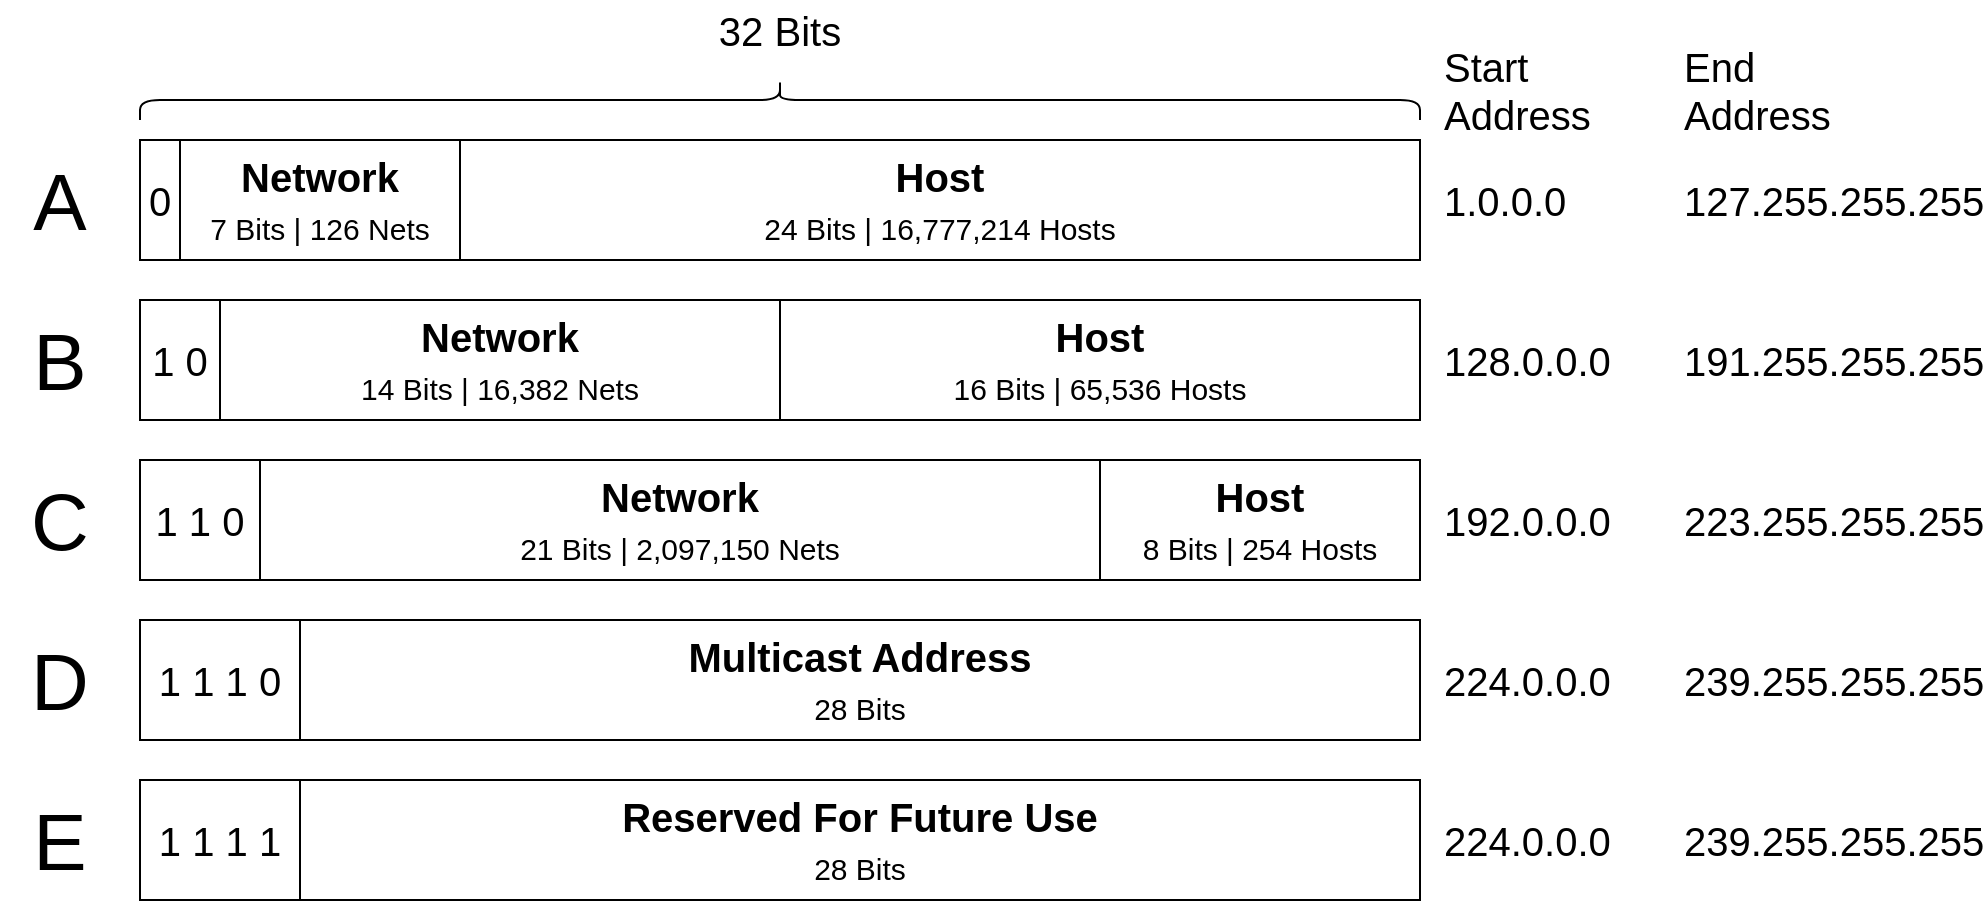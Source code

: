 <mxfile>
    <diagram id="Qm6dhsPVqNnUvjSRVTvs" name="Page-1">
        <mxGraphModel dx="1332" dy="1782" grid="1" gridSize="10" guides="1" tooltips="1" connect="1" arrows="1" fold="1" page="1" pageScale="1" pageWidth="850" pageHeight="1100" math="0" shadow="0">
            <root>
                <mxCell id="0"/>
                <mxCell id="1" parent="0"/>
                <mxCell id="2" value="A" style="text;html=1;strokeColor=none;fillColor=none;align=center;verticalAlign=middle;whiteSpace=wrap;rounded=0;fontSize=40;" vertex="1" parent="1">
                    <mxGeometry x="50" y="95" width="60" height="30" as="geometry"/>
                </mxCell>
                <mxCell id="7" value="0" style="rounded=0;whiteSpace=wrap;html=1;fontSize=20;strokeColor=#000000;" vertex="1" parent="1">
                    <mxGeometry x="120" y="80" width="20" height="60" as="geometry"/>
                </mxCell>
                <mxCell id="8" value="&lt;b&gt;Network&lt;/b&gt;&lt;br&gt;&lt;font style=&quot;font-size: 15px&quot;&gt;7 Bits | 126 Nets&lt;/font&gt;" style="rounded=0;whiteSpace=wrap;html=1;fontSize=20;strokeColor=#000000;" vertex="1" parent="1">
                    <mxGeometry x="140" y="80" width="140" height="60" as="geometry"/>
                </mxCell>
                <mxCell id="9" value="&lt;b&gt;Host&lt;/b&gt;&lt;br&gt;&lt;font style=&quot;font-size: 15px&quot;&gt;24 Bits | 16,777,214 Hosts&lt;/font&gt;" style="rounded=0;whiteSpace=wrap;html=1;fontSize=20;strokeColor=#000000;" vertex="1" parent="1">
                    <mxGeometry x="280" y="80" width="480" height="60" as="geometry"/>
                </mxCell>
                <mxCell id="10" value="1.0.0.0" style="text;html=1;strokeColor=none;fillColor=none;align=left;verticalAlign=middle;whiteSpace=wrap;rounded=0;fontSize=20;" vertex="1" parent="1">
                    <mxGeometry x="770" y="95" width="80" height="30" as="geometry"/>
                </mxCell>
                <mxCell id="11" value="127.255.255.255" style="text;html=1;strokeColor=none;fillColor=none;align=left;verticalAlign=middle;whiteSpace=wrap;rounded=0;fontSize=20;" vertex="1" parent="1">
                    <mxGeometry x="890" y="95" width="120" height="30" as="geometry"/>
                </mxCell>
                <mxCell id="12" value="B" style="text;html=1;strokeColor=none;fillColor=none;align=center;verticalAlign=middle;whiteSpace=wrap;rounded=0;fontSize=40;" vertex="1" parent="1">
                    <mxGeometry x="50" y="175" width="60" height="30" as="geometry"/>
                </mxCell>
                <mxCell id="13" value="1 0" style="rounded=0;whiteSpace=wrap;html=1;fontSize=20;strokeColor=#000000;" vertex="1" parent="1">
                    <mxGeometry x="120" y="160" width="40" height="60" as="geometry"/>
                </mxCell>
                <mxCell id="14" value="&lt;b&gt;Network&lt;/b&gt;&lt;br&gt;&lt;font style=&quot;font-size: 15px&quot;&gt;14 Bits | 16,382 Nets&lt;/font&gt;" style="rounded=0;whiteSpace=wrap;html=1;fontSize=20;strokeColor=#000000;" vertex="1" parent="1">
                    <mxGeometry x="160" y="160" width="280" height="60" as="geometry"/>
                </mxCell>
                <mxCell id="15" value="&lt;b&gt;Host&lt;/b&gt;&lt;br&gt;&lt;font style=&quot;font-size: 15px&quot;&gt;16 Bits | 65,536 Hosts&lt;/font&gt;" style="rounded=0;whiteSpace=wrap;html=1;fontSize=20;strokeColor=#000000;" vertex="1" parent="1">
                    <mxGeometry x="440" y="160" width="320" height="60" as="geometry"/>
                </mxCell>
                <mxCell id="16" value="128.0.0.0" style="text;html=1;strokeColor=none;fillColor=none;align=left;verticalAlign=middle;whiteSpace=wrap;rounded=0;fontSize=20;" vertex="1" parent="1">
                    <mxGeometry x="770" y="175" width="80" height="30" as="geometry"/>
                </mxCell>
                <mxCell id="17" value="191.255.255.255" style="text;html=1;strokeColor=none;fillColor=none;align=left;verticalAlign=middle;whiteSpace=wrap;rounded=0;fontSize=20;" vertex="1" parent="1">
                    <mxGeometry x="890" y="175" width="120" height="30" as="geometry"/>
                </mxCell>
                <mxCell id="19" value="C" style="text;html=1;strokeColor=none;fillColor=none;align=center;verticalAlign=middle;whiteSpace=wrap;rounded=0;fontSize=40;" vertex="1" parent="1">
                    <mxGeometry x="50" y="255" width="60" height="30" as="geometry"/>
                </mxCell>
                <mxCell id="20" value="1 1 0" style="rounded=0;whiteSpace=wrap;html=1;fontSize=20;strokeColor=#000000;" vertex="1" parent="1">
                    <mxGeometry x="120" y="240" width="60" height="60" as="geometry"/>
                </mxCell>
                <mxCell id="21" value="&lt;b&gt;Network&lt;/b&gt;&lt;br&gt;&lt;font style=&quot;font-size: 15px&quot;&gt;21 Bits | 2,097,150 Nets&lt;/font&gt;" style="rounded=0;whiteSpace=wrap;html=1;fontSize=20;strokeColor=#000000;" vertex="1" parent="1">
                    <mxGeometry x="180" y="240" width="420" height="60" as="geometry"/>
                </mxCell>
                <mxCell id="22" value="&lt;b&gt;Host&lt;/b&gt;&lt;br&gt;&lt;font style=&quot;font-size: 15px&quot;&gt;8 Bits | 254 Hosts&lt;/font&gt;" style="rounded=0;whiteSpace=wrap;html=1;fontSize=20;strokeColor=#000000;" vertex="1" parent="1">
                    <mxGeometry x="600" y="240" width="160" height="60" as="geometry"/>
                </mxCell>
                <mxCell id="23" value="192.0.0.0" style="text;html=1;strokeColor=none;fillColor=none;align=left;verticalAlign=middle;whiteSpace=wrap;rounded=0;fontSize=20;" vertex="1" parent="1">
                    <mxGeometry x="770" y="255" width="80" height="30" as="geometry"/>
                </mxCell>
                <mxCell id="24" value="223.255.255.255" style="text;html=1;strokeColor=none;fillColor=none;align=left;verticalAlign=middle;whiteSpace=wrap;rounded=0;fontSize=20;" vertex="1" parent="1">
                    <mxGeometry x="890" y="255" width="120" height="30" as="geometry"/>
                </mxCell>
                <mxCell id="25" value="D" style="text;html=1;strokeColor=none;fillColor=none;align=center;verticalAlign=middle;whiteSpace=wrap;rounded=0;fontSize=40;" vertex="1" parent="1">
                    <mxGeometry x="50" y="335" width="60" height="30" as="geometry"/>
                </mxCell>
                <mxCell id="26" value="1 1 1 0" style="rounded=0;whiteSpace=wrap;html=1;fontSize=20;strokeColor=#000000;" vertex="1" parent="1">
                    <mxGeometry x="120" y="320" width="80" height="60" as="geometry"/>
                </mxCell>
                <mxCell id="27" value="&lt;b&gt;Multicast Address&lt;/b&gt;&lt;br&gt;&lt;font style=&quot;font-size: 15px&quot;&gt;28 Bits&lt;/font&gt;" style="rounded=0;whiteSpace=wrap;html=1;fontSize=20;strokeColor=#000000;" vertex="1" parent="1">
                    <mxGeometry x="200" y="320" width="560" height="60" as="geometry"/>
                </mxCell>
                <mxCell id="29" value="224.0.0.0" style="text;html=1;strokeColor=none;fillColor=none;align=left;verticalAlign=middle;whiteSpace=wrap;rounded=0;fontSize=20;" vertex="1" parent="1">
                    <mxGeometry x="770" y="335" width="80" height="30" as="geometry"/>
                </mxCell>
                <mxCell id="30" value="239.255.255.255" style="text;html=1;strokeColor=none;fillColor=none;align=left;verticalAlign=middle;whiteSpace=wrap;rounded=0;fontSize=20;" vertex="1" parent="1">
                    <mxGeometry x="890" y="335" width="120" height="30" as="geometry"/>
                </mxCell>
                <mxCell id="31" value="E" style="text;html=1;strokeColor=none;fillColor=none;align=center;verticalAlign=middle;whiteSpace=wrap;rounded=0;fontSize=40;" vertex="1" parent="1">
                    <mxGeometry x="50" y="415" width="60" height="30" as="geometry"/>
                </mxCell>
                <mxCell id="32" value="1 1 1 1" style="rounded=0;whiteSpace=wrap;html=1;fontSize=20;strokeColor=#000000;" vertex="1" parent="1">
                    <mxGeometry x="120" y="400" width="80" height="60" as="geometry"/>
                </mxCell>
                <mxCell id="33" value="&lt;b&gt;Reserved For Future Use&lt;/b&gt;&lt;br&gt;&lt;font style=&quot;font-size: 15px&quot;&gt;28 Bits&lt;/font&gt;" style="rounded=0;whiteSpace=wrap;html=1;fontSize=20;strokeColor=#000000;" vertex="1" parent="1">
                    <mxGeometry x="200" y="400" width="560" height="60" as="geometry"/>
                </mxCell>
                <mxCell id="34" value="224.0.0.0" style="text;html=1;strokeColor=none;fillColor=none;align=left;verticalAlign=middle;whiteSpace=wrap;rounded=0;fontSize=20;" vertex="1" parent="1">
                    <mxGeometry x="770" y="415" width="80" height="30" as="geometry"/>
                </mxCell>
                <mxCell id="35" value="239.255.255.255" style="text;html=1;strokeColor=none;fillColor=none;align=left;verticalAlign=middle;whiteSpace=wrap;rounded=0;fontSize=20;" vertex="1" parent="1">
                    <mxGeometry x="890" y="415" width="120" height="30" as="geometry"/>
                </mxCell>
                <mxCell id="36" value="Start Address" style="text;html=1;strokeColor=none;fillColor=none;align=left;verticalAlign=middle;whiteSpace=wrap;rounded=0;fontSize=20;" vertex="1" parent="1">
                    <mxGeometry x="770" y="40" width="80" height="30" as="geometry"/>
                </mxCell>
                <mxCell id="37" value="End&lt;br&gt;Address" style="text;html=1;strokeColor=none;fillColor=none;align=left;verticalAlign=middle;whiteSpace=wrap;rounded=0;fontSize=20;" vertex="1" parent="1">
                    <mxGeometry x="890" y="40" width="80" height="30" as="geometry"/>
                </mxCell>
                <mxCell id="38" value="" style="shape=curlyBracket;whiteSpace=wrap;html=1;rounded=1;flipH=1;fontSize=40;strokeColor=#000000;rotation=-90;" vertex="1" parent="1">
                    <mxGeometry x="430" y="-260" width="20" height="640" as="geometry"/>
                </mxCell>
                <mxCell id="39" value="32 Bits" style="text;html=1;strokeColor=none;fillColor=none;align=center;verticalAlign=middle;whiteSpace=wrap;rounded=0;fontSize=20;" vertex="1" parent="1">
                    <mxGeometry x="400" y="10" width="80" height="30" as="geometry"/>
                </mxCell>
            </root>
        </mxGraphModel>
    </diagram>
</mxfile>